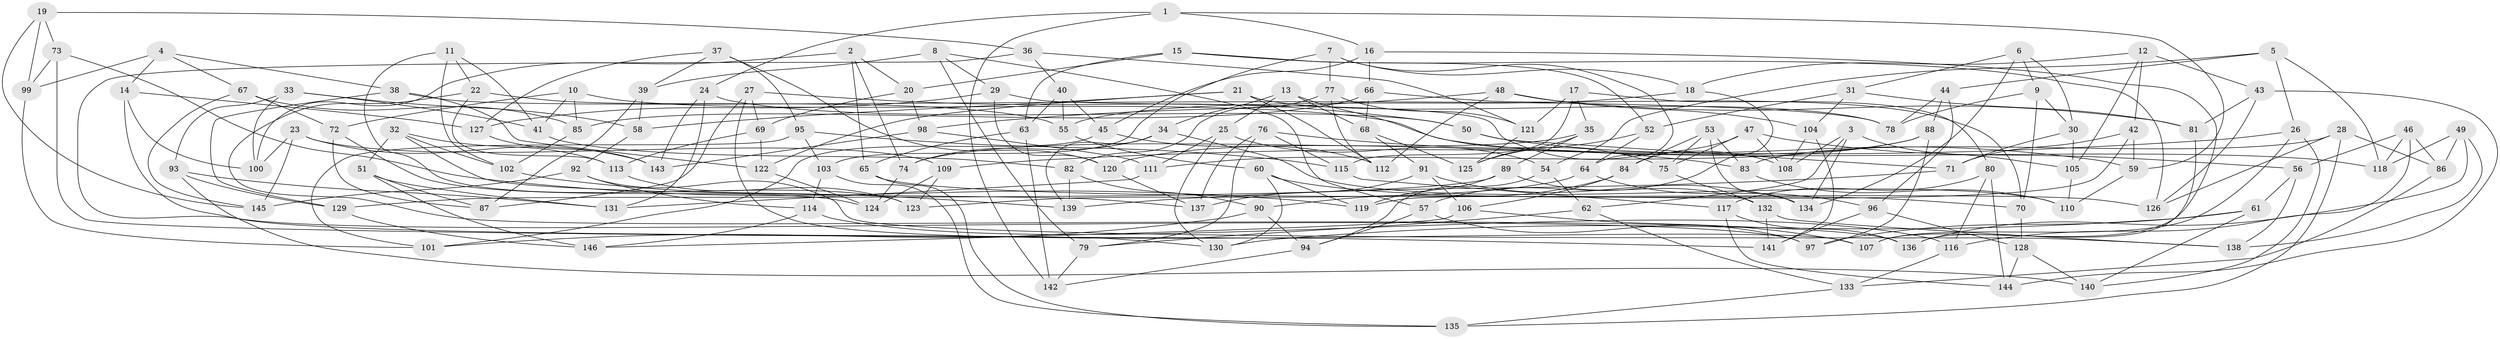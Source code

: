 // coarse degree distribution, {6: 0.22413793103448276, 13: 0.034482758620689655, 9: 0.10344827586206896, 11: 0.034482758620689655, 8: 0.10344827586206896, 5: 0.05172413793103448, 7: 0.10344827586206896, 12: 0.017241379310344827, 14: 0.017241379310344827, 4: 0.29310344827586204, 3: 0.017241379310344827}
// Generated by graph-tools (version 1.1) at 2025/20/03/04/25 18:20:46]
// undirected, 146 vertices, 292 edges
graph export_dot {
graph [start="1"]
  node [color=gray90,style=filled];
  1;
  2;
  3;
  4;
  5;
  6;
  7;
  8;
  9;
  10;
  11;
  12;
  13;
  14;
  15;
  16;
  17;
  18;
  19;
  20;
  21;
  22;
  23;
  24;
  25;
  26;
  27;
  28;
  29;
  30;
  31;
  32;
  33;
  34;
  35;
  36;
  37;
  38;
  39;
  40;
  41;
  42;
  43;
  44;
  45;
  46;
  47;
  48;
  49;
  50;
  51;
  52;
  53;
  54;
  55;
  56;
  57;
  58;
  59;
  60;
  61;
  62;
  63;
  64;
  65;
  66;
  67;
  68;
  69;
  70;
  71;
  72;
  73;
  74;
  75;
  76;
  77;
  78;
  79;
  80;
  81;
  82;
  83;
  84;
  85;
  86;
  87;
  88;
  89;
  90;
  91;
  92;
  93;
  94;
  95;
  96;
  97;
  98;
  99;
  100;
  101;
  102;
  103;
  104;
  105;
  106;
  107;
  108;
  109;
  110;
  111;
  112;
  113;
  114;
  115;
  116;
  117;
  118;
  119;
  120;
  121;
  122;
  123;
  124;
  125;
  126;
  127;
  128;
  129;
  130;
  131;
  132;
  133;
  134;
  135;
  136;
  137;
  138;
  139;
  140;
  141;
  142;
  143;
  144;
  145;
  146;
  1 -- 59;
  1 -- 16;
  1 -- 24;
  1 -- 142;
  2 -- 100;
  2 -- 65;
  2 -- 74;
  2 -- 20;
  3 -- 105;
  3 -- 108;
  3 -- 134;
  3 -- 62;
  4 -- 99;
  4 -- 14;
  4 -- 38;
  4 -- 67;
  5 -- 54;
  5 -- 118;
  5 -- 26;
  5 -- 44;
  6 -- 9;
  6 -- 31;
  6 -- 30;
  6 -- 134;
  7 -- 64;
  7 -- 18;
  7 -- 103;
  7 -- 77;
  8 -- 57;
  8 -- 29;
  8 -- 39;
  8 -- 79;
  9 -- 30;
  9 -- 70;
  9 -- 78;
  10 -- 85;
  10 -- 118;
  10 -- 41;
  10 -- 72;
  11 -- 41;
  11 -- 102;
  11 -- 22;
  11 -- 123;
  12 -- 18;
  12 -- 42;
  12 -- 43;
  12 -- 105;
  13 -- 34;
  13 -- 68;
  13 -- 75;
  13 -- 25;
  14 -- 130;
  14 -- 127;
  14 -- 100;
  15 -- 20;
  15 -- 52;
  15 -- 63;
  15 -- 126;
  16 -- 107;
  16 -- 66;
  16 -- 45;
  17 -- 115;
  17 -- 80;
  17 -- 35;
  17 -- 121;
  18 -- 55;
  18 -- 57;
  19 -- 36;
  19 -- 99;
  19 -- 73;
  19 -- 145;
  20 -- 69;
  20 -- 98;
  21 -- 78;
  21 -- 122;
  21 -- 58;
  21 -- 112;
  22 -- 136;
  22 -- 113;
  22 -- 55;
  23 -- 143;
  23 -- 109;
  23 -- 100;
  23 -- 145;
  24 -- 131;
  24 -- 143;
  24 -- 50;
  25 -- 130;
  25 -- 54;
  25 -- 111;
  26 -- 140;
  26 -- 109;
  26 -- 107;
  27 -- 50;
  27 -- 107;
  27 -- 69;
  27 -- 87;
  28 -- 126;
  28 -- 86;
  28 -- 83;
  28 -- 135;
  29 -- 120;
  29 -- 127;
  29 -- 108;
  30 -- 105;
  30 -- 71;
  31 -- 52;
  31 -- 104;
  31 -- 81;
  32 -- 113;
  32 -- 137;
  32 -- 102;
  32 -- 51;
  33 -- 93;
  33 -- 58;
  33 -- 41;
  33 -- 100;
  34 -- 74;
  34 -- 110;
  34 -- 139;
  35 -- 125;
  35 -- 74;
  35 -- 89;
  36 -- 121;
  36 -- 97;
  36 -- 40;
  37 -- 120;
  37 -- 127;
  37 -- 95;
  37 -- 39;
  38 -- 122;
  38 -- 78;
  38 -- 129;
  39 -- 87;
  39 -- 58;
  40 -- 63;
  40 -- 55;
  40 -- 45;
  41 -- 82;
  42 -- 71;
  42 -- 59;
  42 -- 119;
  43 -- 126;
  43 -- 81;
  43 -- 144;
  44 -- 78;
  44 -- 96;
  44 -- 88;
  45 -- 112;
  45 -- 101;
  46 -- 86;
  46 -- 118;
  46 -- 56;
  46 -- 116;
  47 -- 108;
  47 -- 84;
  47 -- 56;
  47 -- 75;
  48 -- 98;
  48 -- 112;
  48 -- 104;
  48 -- 81;
  49 -- 86;
  49 -- 136;
  49 -- 138;
  49 -- 118;
  50 -- 71;
  50 -- 59;
  51 -- 131;
  51 -- 146;
  51 -- 87;
  52 -- 125;
  52 -- 64;
  53 -- 75;
  53 -- 84;
  53 -- 83;
  53 -- 134;
  54 -- 94;
  54 -- 62;
  55 -- 60;
  56 -- 61;
  56 -- 138;
  57 -- 94;
  57 -- 97;
  58 -- 92;
  59 -- 110;
  60 -- 130;
  60 -- 119;
  60 -- 70;
  61 -- 97;
  61 -- 130;
  61 -- 140;
  62 -- 79;
  62 -- 133;
  63 -- 142;
  63 -- 65;
  64 -- 96;
  64 -- 123;
  65 -- 135;
  65 -- 126;
  66 -- 70;
  66 -- 68;
  66 -- 85;
  67 -- 72;
  67 -- 85;
  67 -- 145;
  68 -- 91;
  68 -- 125;
  69 -- 122;
  69 -- 113;
  70 -- 128;
  71 -- 139;
  72 -- 87;
  72 -- 124;
  73 -- 99;
  73 -- 119;
  73 -- 141;
  74 -- 124;
  75 -- 132;
  76 -- 79;
  76 -- 83;
  76 -- 115;
  76 -- 137;
  77 -- 121;
  77 -- 112;
  77 -- 82;
  79 -- 142;
  80 -- 116;
  80 -- 144;
  80 -- 117;
  81 -- 136;
  82 -- 90;
  82 -- 139;
  83 -- 110;
  84 -- 90;
  84 -- 106;
  85 -- 102;
  86 -- 133;
  88 -- 120;
  88 -- 97;
  88 -- 111;
  89 -- 129;
  89 -- 132;
  89 -- 119;
  90 -- 94;
  90 -- 101;
  91 -- 106;
  91 -- 137;
  91 -- 134;
  92 -- 145;
  92 -- 114;
  92 -- 138;
  93 -- 129;
  93 -- 131;
  93 -- 140;
  94 -- 142;
  95 -- 101;
  95 -- 103;
  95 -- 115;
  96 -- 141;
  96 -- 128;
  98 -- 111;
  98 -- 143;
  99 -- 101;
  102 -- 139;
  103 -- 135;
  103 -- 114;
  104 -- 141;
  104 -- 108;
  105 -- 110;
  106 -- 107;
  106 -- 146;
  109 -- 124;
  109 -- 123;
  111 -- 131;
  113 -- 123;
  114 -- 116;
  114 -- 146;
  115 -- 117;
  116 -- 133;
  117 -- 136;
  117 -- 144;
  120 -- 137;
  121 -- 125;
  122 -- 124;
  127 -- 143;
  128 -- 144;
  128 -- 140;
  129 -- 146;
  132 -- 138;
  132 -- 141;
  133 -- 135;
}
